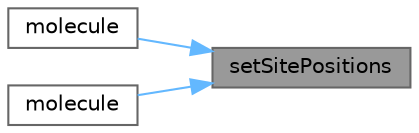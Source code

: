 digraph "setSitePositions"
{
 // LATEX_PDF_SIZE
  bgcolor="transparent";
  edge [fontname=Helvetica,fontsize=10,labelfontname=Helvetica,labelfontsize=10];
  node [fontname=Helvetica,fontsize=10,shape=box,height=0.2,width=0.4];
  rankdir="RL";
  Node1 [id="Node000001",label="setSitePositions",height=0.2,width=0.4,color="gray40", fillcolor="grey60", style="filled", fontcolor="black",tooltip=" "];
  Node1 -> Node2 [id="edge1_Node000001_Node000002",dir="back",color="steelblue1",style="solid",tooltip=" "];
  Node2 [id="Node000002",label="molecule",height=0.2,width=0.4,color="grey40", fillcolor="white", style="filled",URL="$classFoam_1_1molecule.html#a6cde8d22226c50ed339f1c440ddea0aa",tooltip=" "];
  Node1 -> Node3 [id="edge2_Node000001_Node000003",dir="back",color="steelblue1",style="solid",tooltip=" "];
  Node3 [id="Node000003",label="molecule",height=0.2,width=0.4,color="grey40", fillcolor="white", style="filled",URL="$classFoam_1_1molecule.html#af7e4019f8eeed6d71d228f8e3890c7ad",tooltip=" "];
}
